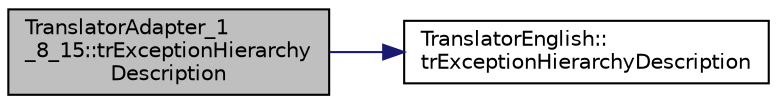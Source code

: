 digraph "TranslatorAdapter_1_8_15::trExceptionHierarchyDescription"
{
 // LATEX_PDF_SIZE
  edge [fontname="Helvetica",fontsize="10",labelfontname="Helvetica",labelfontsize="10"];
  node [fontname="Helvetica",fontsize="10",shape=record];
  rankdir="LR";
  Node1 [label="TranslatorAdapter_1\l_8_15::trExceptionHierarchy\lDescription",height=0.2,width=0.4,color="black", fillcolor="grey75", style="filled", fontcolor="black",tooltip=" "];
  Node1 -> Node2 [color="midnightblue",fontsize="10",style="solid",fontname="Helvetica"];
  Node2 [label="TranslatorEnglish::\ltrExceptionHierarchyDescription",height=0.2,width=0.4,color="black", fillcolor="white", style="filled",URL="$classTranslatorEnglish.html#a4c259afae48a41ec33d66d4166575782",tooltip=" "];
}
